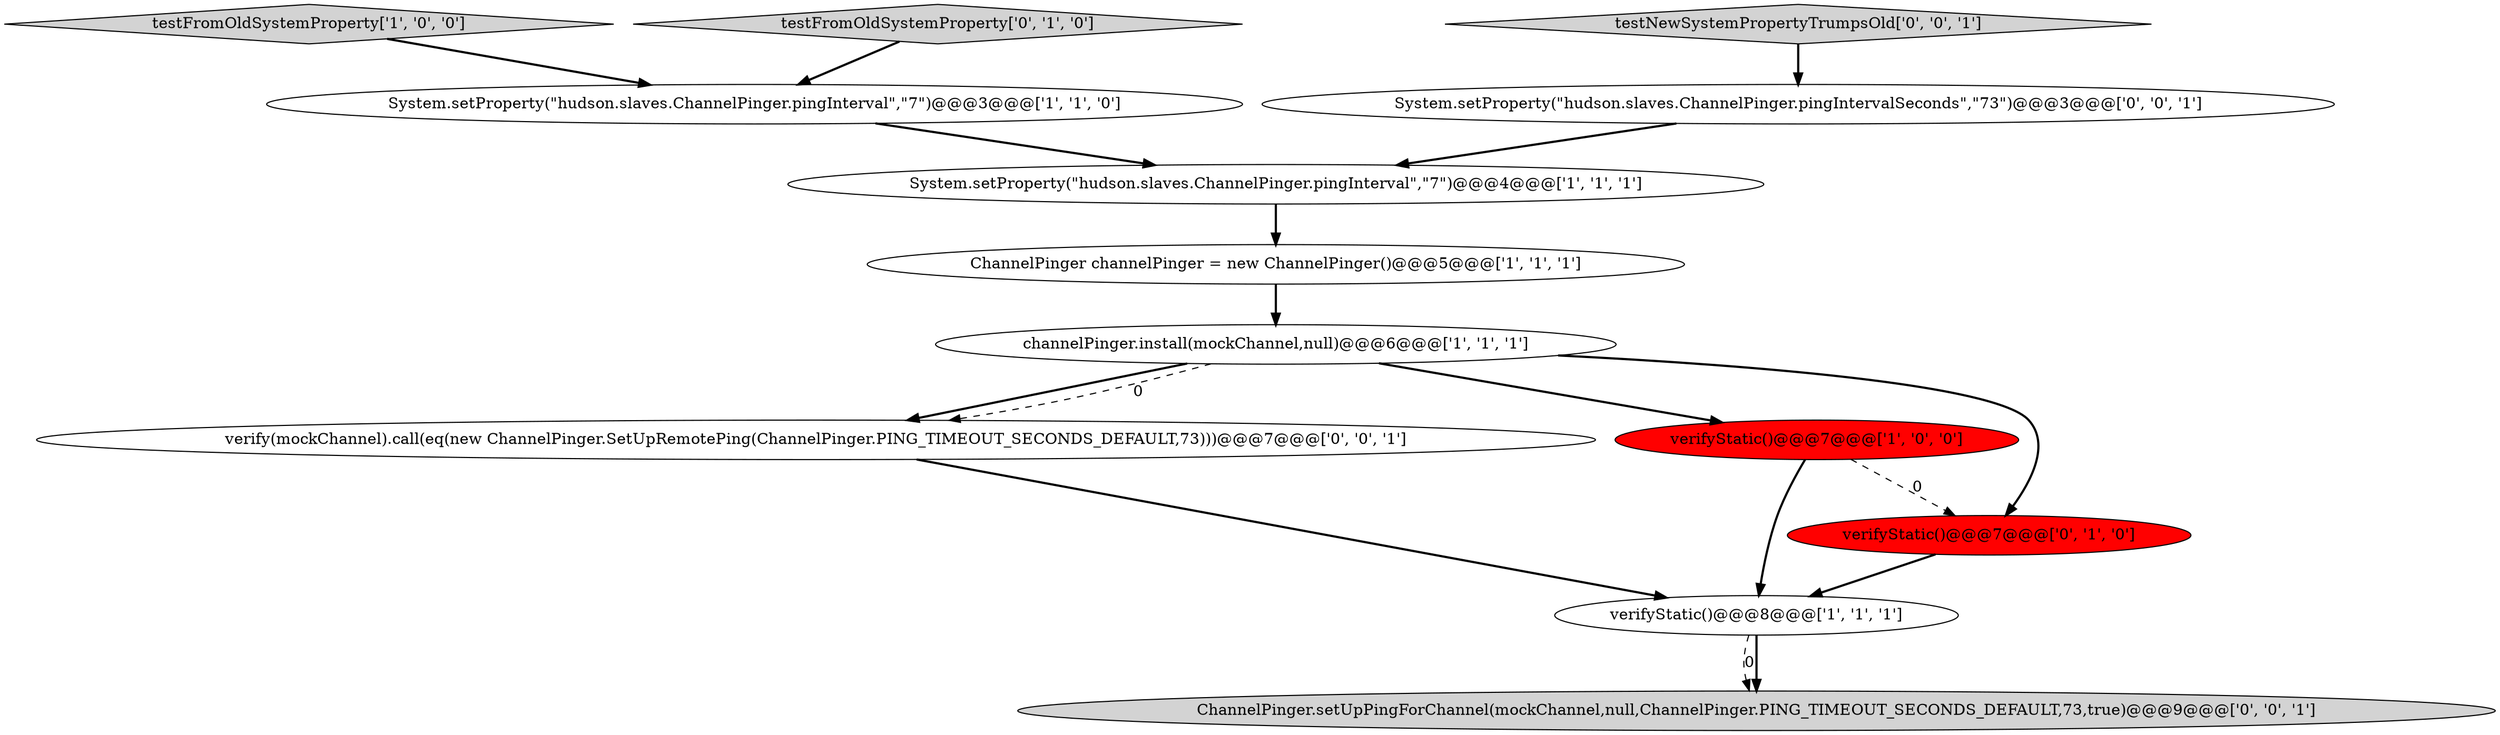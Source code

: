 digraph {
9 [style = filled, label = "verify(mockChannel).call(eq(new ChannelPinger.SetUpRemotePing(ChannelPinger.PING_TIMEOUT_SECONDS_DEFAULT,73)))@@@7@@@['0', '0', '1']", fillcolor = white, shape = ellipse image = "AAA0AAABBB3BBB"];
1 [style = filled, label = "testFromOldSystemProperty['1', '0', '0']", fillcolor = lightgray, shape = diamond image = "AAA0AAABBB1BBB"];
4 [style = filled, label = "System.setProperty(\"hudson.slaves.ChannelPinger.pingInterval\",\"7\")@@@3@@@['1', '1', '0']", fillcolor = white, shape = ellipse image = "AAA0AAABBB1BBB"];
5 [style = filled, label = "System.setProperty(\"hudson.slaves.ChannelPinger.pingInterval\",\"7\")@@@4@@@['1', '1', '1']", fillcolor = white, shape = ellipse image = "AAA0AAABBB1BBB"];
6 [style = filled, label = "ChannelPinger channelPinger = new ChannelPinger()@@@5@@@['1', '1', '1']", fillcolor = white, shape = ellipse image = "AAA0AAABBB1BBB"];
3 [style = filled, label = "channelPinger.install(mockChannel,null)@@@6@@@['1', '1', '1']", fillcolor = white, shape = ellipse image = "AAA0AAABBB1BBB"];
10 [style = filled, label = "testNewSystemPropertyTrumpsOld['0', '0', '1']", fillcolor = lightgray, shape = diamond image = "AAA0AAABBB3BBB"];
11 [style = filled, label = "System.setProperty(\"hudson.slaves.ChannelPinger.pingIntervalSeconds\",\"73\")@@@3@@@['0', '0', '1']", fillcolor = white, shape = ellipse image = "AAA0AAABBB3BBB"];
0 [style = filled, label = "verifyStatic()@@@7@@@['1', '0', '0']", fillcolor = red, shape = ellipse image = "AAA1AAABBB1BBB"];
7 [style = filled, label = "testFromOldSystemProperty['0', '1', '0']", fillcolor = lightgray, shape = diamond image = "AAA0AAABBB2BBB"];
8 [style = filled, label = "verifyStatic()@@@7@@@['0', '1', '0']", fillcolor = red, shape = ellipse image = "AAA1AAABBB2BBB"];
12 [style = filled, label = "ChannelPinger.setUpPingForChannel(mockChannel,null,ChannelPinger.PING_TIMEOUT_SECONDS_DEFAULT,73,true)@@@9@@@['0', '0', '1']", fillcolor = lightgray, shape = ellipse image = "AAA0AAABBB3BBB"];
2 [style = filled, label = "verifyStatic()@@@8@@@['1', '1', '1']", fillcolor = white, shape = ellipse image = "AAA0AAABBB1BBB"];
3->9 [style = bold, label=""];
6->3 [style = bold, label=""];
0->8 [style = dashed, label="0"];
11->5 [style = bold, label=""];
1->4 [style = bold, label=""];
2->12 [style = dashed, label="0"];
7->4 [style = bold, label=""];
5->6 [style = bold, label=""];
8->2 [style = bold, label=""];
3->9 [style = dashed, label="0"];
9->2 [style = bold, label=""];
4->5 [style = bold, label=""];
3->8 [style = bold, label=""];
3->0 [style = bold, label=""];
2->12 [style = bold, label=""];
0->2 [style = bold, label=""];
10->11 [style = bold, label=""];
}
